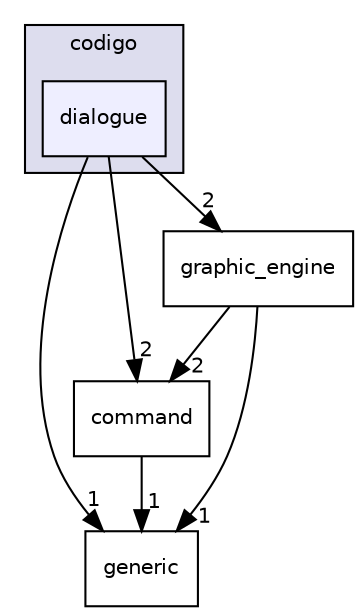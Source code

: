 digraph "codigo/dialogue" {
  compound=true
  node [ fontsize="10", fontname="Helvetica"];
  edge [ labelfontsize="10", labelfontname="Helvetica"];
  subgraph clusterdir_4d7be947362df13686123d6563352e9b {
    graph [ bgcolor="#ddddee", pencolor="black", label="codigo" fontname="Helvetica", fontsize="10", URL="dir_4d7be947362df13686123d6563352e9b.html"]
  dir_15bb7fce0bbed3f35a220f23af9231ce [shape=box, label="dialogue", style="filled", fillcolor="#eeeeff", pencolor="black", URL="dir_15bb7fce0bbed3f35a220f23af9231ce.html"];
  }
  dir_7519aa5ea0c1ce1a1fce47885c73a689 [shape=box label="command" URL="dir_7519aa5ea0c1ce1a1fce47885c73a689.html"];
  dir_051e70958e5671730c87e7dc760cedd8 [shape=box label="generic" URL="dir_051e70958e5671730c87e7dc760cedd8.html"];
  dir_3bd2694cd052b4d79e2dbd65992cbe80 [shape=box label="graphic_engine" URL="dir_3bd2694cd052b4d79e2dbd65992cbe80.html"];
  dir_7519aa5ea0c1ce1a1fce47885c73a689->dir_051e70958e5671730c87e7dc760cedd8 [headlabel="1", labeldistance=1.5 headhref="dir_000001_000008.html"];
  dir_15bb7fce0bbed3f35a220f23af9231ce->dir_7519aa5ea0c1ce1a1fce47885c73a689 [headlabel="2", labeldistance=1.5 headhref="dir_000002_000001.html"];
  dir_15bb7fce0bbed3f35a220f23af9231ce->dir_051e70958e5671730c87e7dc760cedd8 [headlabel="1", labeldistance=1.5 headhref="dir_000002_000008.html"];
  dir_15bb7fce0bbed3f35a220f23af9231ce->dir_3bd2694cd052b4d79e2dbd65992cbe80 [headlabel="2", labeldistance=1.5 headhref="dir_000002_000009.html"];
  dir_3bd2694cd052b4d79e2dbd65992cbe80->dir_7519aa5ea0c1ce1a1fce47885c73a689 [headlabel="2", labeldistance=1.5 headhref="dir_000009_000001.html"];
  dir_3bd2694cd052b4d79e2dbd65992cbe80->dir_051e70958e5671730c87e7dc760cedd8 [headlabel="1", labeldistance=1.5 headhref="dir_000009_000008.html"];
}
